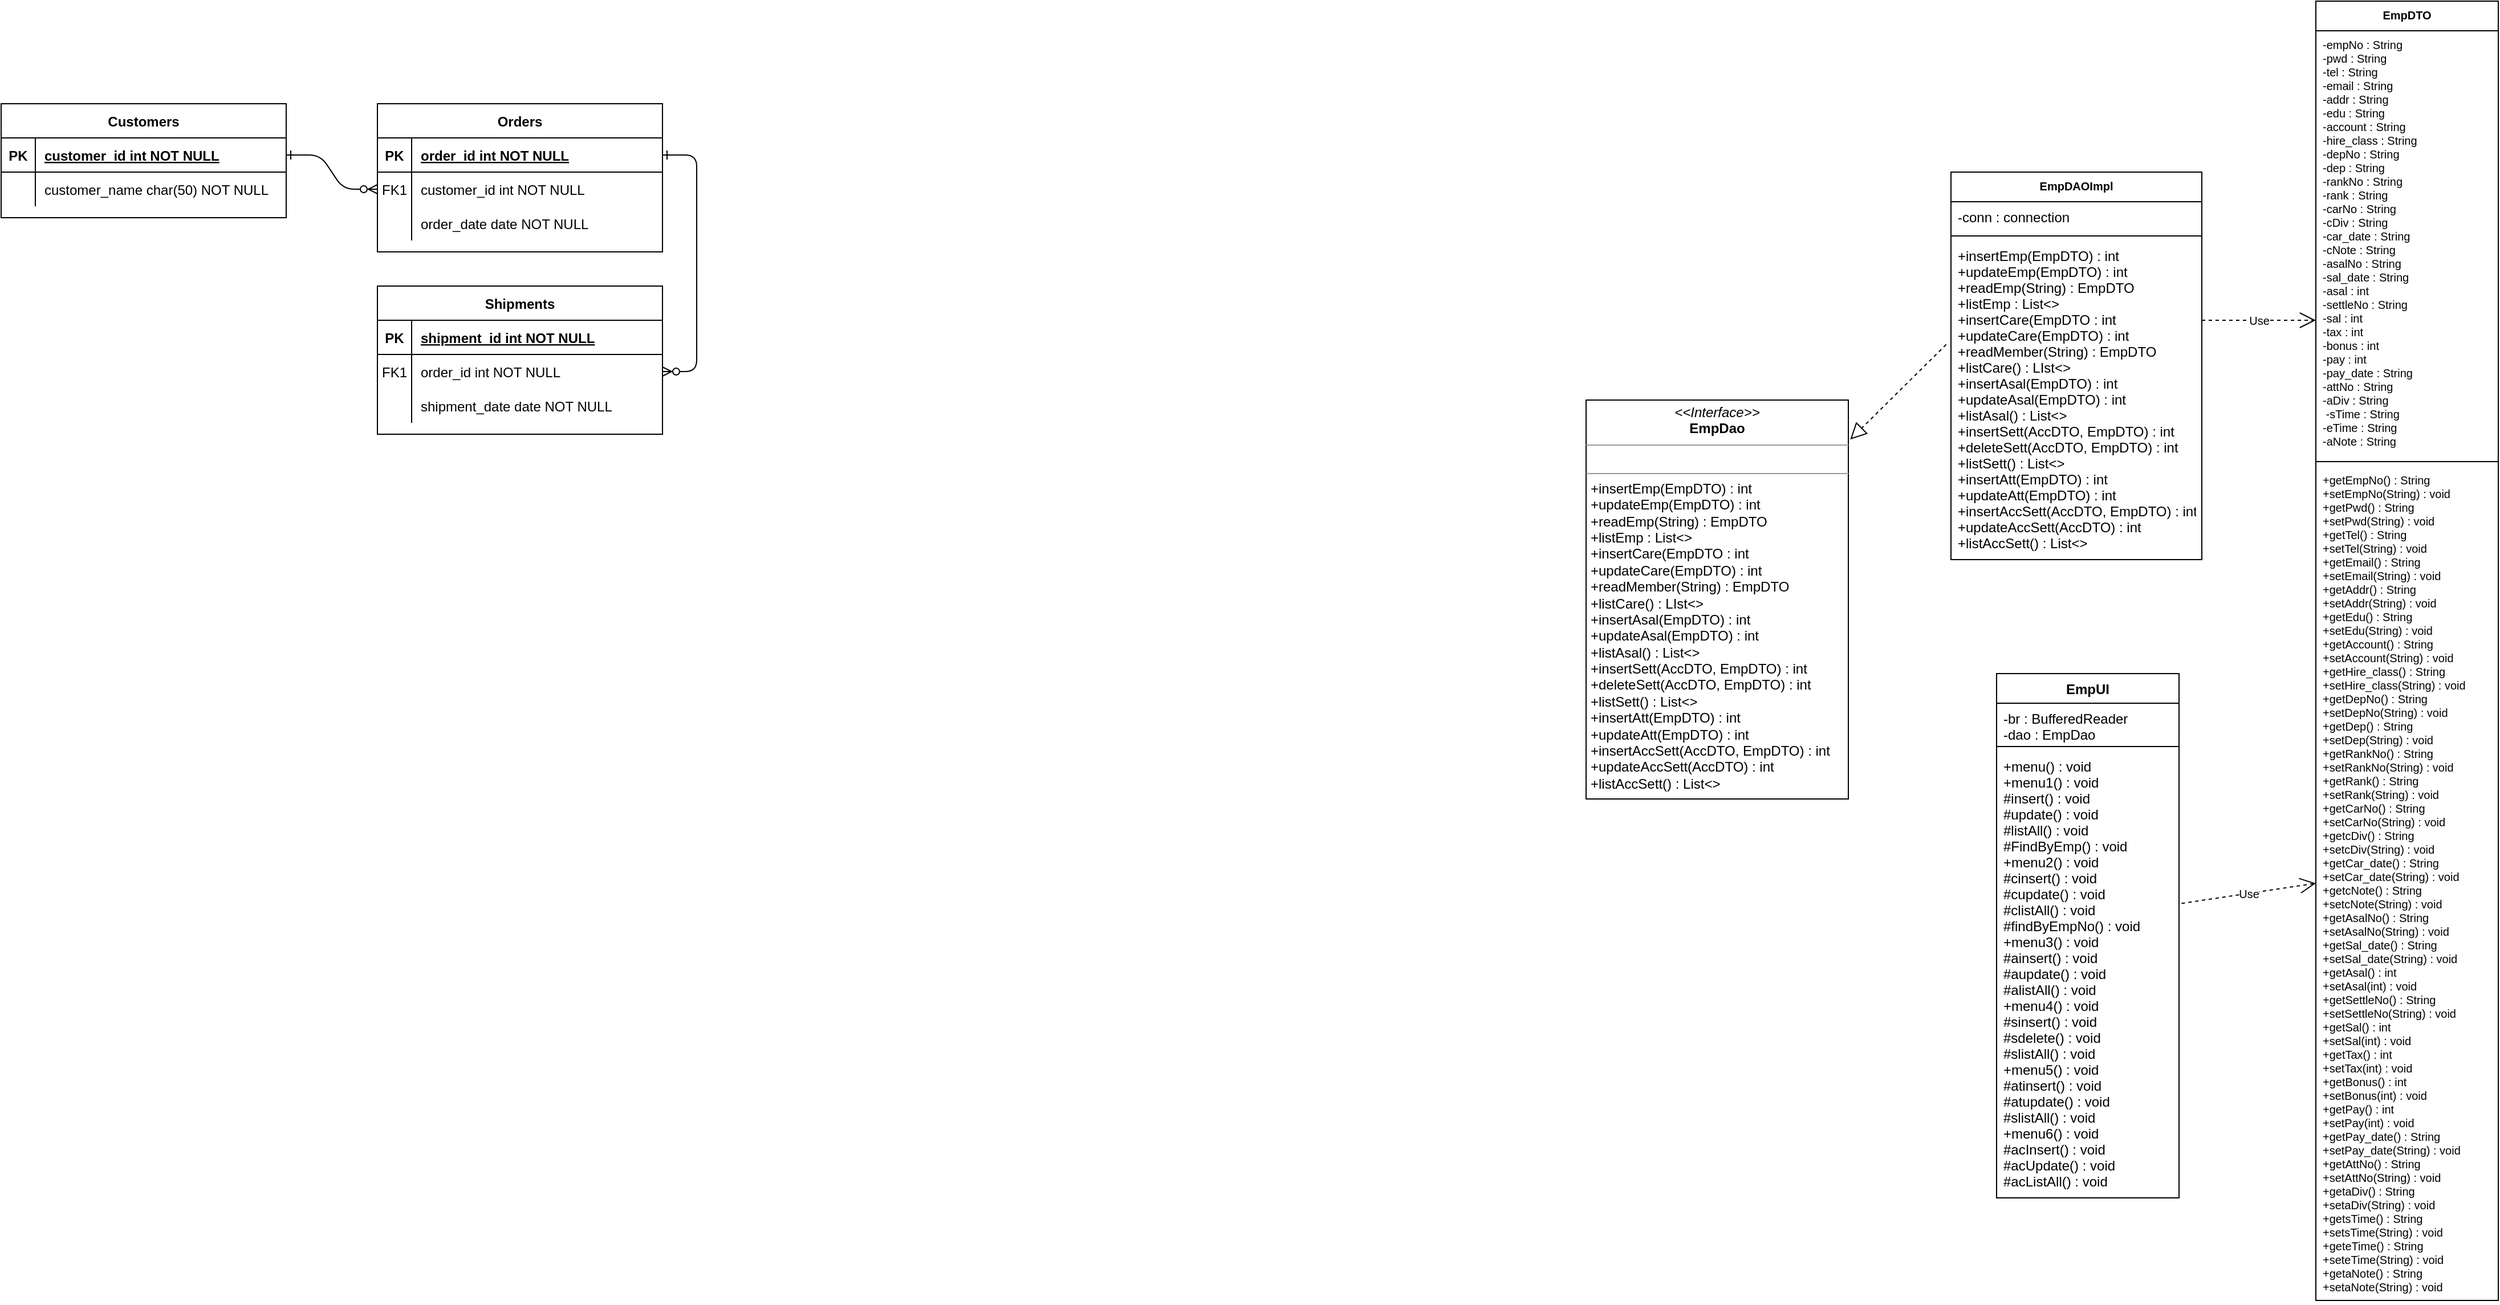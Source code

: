 <mxfile version="20.2.8" type="github">
  <diagram id="R2lEEEUBdFMjLlhIrx00" name="Page-1">
    <mxGraphModel dx="2844" dy="1508" grid="1" gridSize="10" guides="1" tooltips="1" connect="1" arrows="1" fold="1" page="1" pageScale="1" pageWidth="2336" pageHeight="1654" math="0" shadow="0" extFonts="Permanent Marker^https://fonts.googleapis.com/css?family=Permanent+Marker">
      <root>
        <mxCell id="0" />
        <mxCell id="1" parent="0" />
        <mxCell id="C-vyLk0tnHw3VtMMgP7b-1" value="" style="edgeStyle=entityRelationEdgeStyle;endArrow=ERzeroToMany;startArrow=ERone;endFill=1;startFill=0;" parent="1" source="C-vyLk0tnHw3VtMMgP7b-24" target="C-vyLk0tnHw3VtMMgP7b-6" edge="1">
          <mxGeometry width="100" height="100" relative="1" as="geometry">
            <mxPoint x="340" y="720" as="sourcePoint" />
            <mxPoint x="440" y="620" as="targetPoint" />
          </mxGeometry>
        </mxCell>
        <mxCell id="C-vyLk0tnHw3VtMMgP7b-12" value="" style="edgeStyle=entityRelationEdgeStyle;endArrow=ERzeroToMany;startArrow=ERone;endFill=1;startFill=0;" parent="1" source="C-vyLk0tnHw3VtMMgP7b-3" target="C-vyLk0tnHw3VtMMgP7b-17" edge="1">
          <mxGeometry width="100" height="100" relative="1" as="geometry">
            <mxPoint x="400" y="180" as="sourcePoint" />
            <mxPoint x="460" y="205" as="targetPoint" />
          </mxGeometry>
        </mxCell>
        <mxCell id="C-vyLk0tnHw3VtMMgP7b-2" value="Orders" style="shape=table;startSize=30;container=1;collapsible=1;childLayout=tableLayout;fixedRows=1;rowLines=0;fontStyle=1;align=center;resizeLast=1;" parent="1" vertex="1">
          <mxGeometry x="450" y="120" width="250" height="130" as="geometry" />
        </mxCell>
        <mxCell id="C-vyLk0tnHw3VtMMgP7b-3" value="" style="shape=partialRectangle;collapsible=0;dropTarget=0;pointerEvents=0;fillColor=none;points=[[0,0.5],[1,0.5]];portConstraint=eastwest;top=0;left=0;right=0;bottom=1;" parent="C-vyLk0tnHw3VtMMgP7b-2" vertex="1">
          <mxGeometry y="30" width="250" height="30" as="geometry" />
        </mxCell>
        <mxCell id="C-vyLk0tnHw3VtMMgP7b-4" value="PK" style="shape=partialRectangle;overflow=hidden;connectable=0;fillColor=none;top=0;left=0;bottom=0;right=0;fontStyle=1;" parent="C-vyLk0tnHw3VtMMgP7b-3" vertex="1">
          <mxGeometry width="30" height="30" as="geometry" />
        </mxCell>
        <mxCell id="C-vyLk0tnHw3VtMMgP7b-5" value="order_id int NOT NULL " style="shape=partialRectangle;overflow=hidden;connectable=0;fillColor=none;top=0;left=0;bottom=0;right=0;align=left;spacingLeft=6;fontStyle=5;" parent="C-vyLk0tnHw3VtMMgP7b-3" vertex="1">
          <mxGeometry x="30" width="220" height="30" as="geometry" />
        </mxCell>
        <mxCell id="C-vyLk0tnHw3VtMMgP7b-6" value="" style="shape=partialRectangle;collapsible=0;dropTarget=0;pointerEvents=0;fillColor=none;points=[[0,0.5],[1,0.5]];portConstraint=eastwest;top=0;left=0;right=0;bottom=0;" parent="C-vyLk0tnHw3VtMMgP7b-2" vertex="1">
          <mxGeometry y="60" width="250" height="30" as="geometry" />
        </mxCell>
        <mxCell id="C-vyLk0tnHw3VtMMgP7b-7" value="FK1" style="shape=partialRectangle;overflow=hidden;connectable=0;fillColor=none;top=0;left=0;bottom=0;right=0;" parent="C-vyLk0tnHw3VtMMgP7b-6" vertex="1">
          <mxGeometry width="30" height="30" as="geometry" />
        </mxCell>
        <mxCell id="C-vyLk0tnHw3VtMMgP7b-8" value="customer_id int NOT NULL" style="shape=partialRectangle;overflow=hidden;connectable=0;fillColor=none;top=0;left=0;bottom=0;right=0;align=left;spacingLeft=6;" parent="C-vyLk0tnHw3VtMMgP7b-6" vertex="1">
          <mxGeometry x="30" width="220" height="30" as="geometry" />
        </mxCell>
        <mxCell id="C-vyLk0tnHw3VtMMgP7b-9" value="" style="shape=partialRectangle;collapsible=0;dropTarget=0;pointerEvents=0;fillColor=none;points=[[0,0.5],[1,0.5]];portConstraint=eastwest;top=0;left=0;right=0;bottom=0;" parent="C-vyLk0tnHw3VtMMgP7b-2" vertex="1">
          <mxGeometry y="90" width="250" height="30" as="geometry" />
        </mxCell>
        <mxCell id="C-vyLk0tnHw3VtMMgP7b-10" value="" style="shape=partialRectangle;overflow=hidden;connectable=0;fillColor=none;top=0;left=0;bottom=0;right=0;" parent="C-vyLk0tnHw3VtMMgP7b-9" vertex="1">
          <mxGeometry width="30" height="30" as="geometry" />
        </mxCell>
        <mxCell id="C-vyLk0tnHw3VtMMgP7b-11" value="order_date date NOT NULL" style="shape=partialRectangle;overflow=hidden;connectable=0;fillColor=none;top=0;left=0;bottom=0;right=0;align=left;spacingLeft=6;" parent="C-vyLk0tnHw3VtMMgP7b-9" vertex="1">
          <mxGeometry x="30" width="220" height="30" as="geometry" />
        </mxCell>
        <mxCell id="C-vyLk0tnHw3VtMMgP7b-13" value="Shipments" style="shape=table;startSize=30;container=1;collapsible=1;childLayout=tableLayout;fixedRows=1;rowLines=0;fontStyle=1;align=center;resizeLast=1;" parent="1" vertex="1">
          <mxGeometry x="450" y="280" width="250" height="130" as="geometry" />
        </mxCell>
        <mxCell id="C-vyLk0tnHw3VtMMgP7b-14" value="" style="shape=partialRectangle;collapsible=0;dropTarget=0;pointerEvents=0;fillColor=none;points=[[0,0.5],[1,0.5]];portConstraint=eastwest;top=0;left=0;right=0;bottom=1;" parent="C-vyLk0tnHw3VtMMgP7b-13" vertex="1">
          <mxGeometry y="30" width="250" height="30" as="geometry" />
        </mxCell>
        <mxCell id="C-vyLk0tnHw3VtMMgP7b-15" value="PK" style="shape=partialRectangle;overflow=hidden;connectable=0;fillColor=none;top=0;left=0;bottom=0;right=0;fontStyle=1;" parent="C-vyLk0tnHw3VtMMgP7b-14" vertex="1">
          <mxGeometry width="30" height="30" as="geometry" />
        </mxCell>
        <mxCell id="C-vyLk0tnHw3VtMMgP7b-16" value="shipment_id int NOT NULL " style="shape=partialRectangle;overflow=hidden;connectable=0;fillColor=none;top=0;left=0;bottom=0;right=0;align=left;spacingLeft=6;fontStyle=5;" parent="C-vyLk0tnHw3VtMMgP7b-14" vertex="1">
          <mxGeometry x="30" width="220" height="30" as="geometry" />
        </mxCell>
        <mxCell id="C-vyLk0tnHw3VtMMgP7b-17" value="" style="shape=partialRectangle;collapsible=0;dropTarget=0;pointerEvents=0;fillColor=none;points=[[0,0.5],[1,0.5]];portConstraint=eastwest;top=0;left=0;right=0;bottom=0;" parent="C-vyLk0tnHw3VtMMgP7b-13" vertex="1">
          <mxGeometry y="60" width="250" height="30" as="geometry" />
        </mxCell>
        <mxCell id="C-vyLk0tnHw3VtMMgP7b-18" value="FK1" style="shape=partialRectangle;overflow=hidden;connectable=0;fillColor=none;top=0;left=0;bottom=0;right=0;" parent="C-vyLk0tnHw3VtMMgP7b-17" vertex="1">
          <mxGeometry width="30" height="30" as="geometry" />
        </mxCell>
        <mxCell id="C-vyLk0tnHw3VtMMgP7b-19" value="order_id int NOT NULL" style="shape=partialRectangle;overflow=hidden;connectable=0;fillColor=none;top=0;left=0;bottom=0;right=0;align=left;spacingLeft=6;" parent="C-vyLk0tnHw3VtMMgP7b-17" vertex="1">
          <mxGeometry x="30" width="220" height="30" as="geometry" />
        </mxCell>
        <mxCell id="C-vyLk0tnHw3VtMMgP7b-20" value="" style="shape=partialRectangle;collapsible=0;dropTarget=0;pointerEvents=0;fillColor=none;points=[[0,0.5],[1,0.5]];portConstraint=eastwest;top=0;left=0;right=0;bottom=0;" parent="C-vyLk0tnHw3VtMMgP7b-13" vertex="1">
          <mxGeometry y="90" width="250" height="30" as="geometry" />
        </mxCell>
        <mxCell id="C-vyLk0tnHw3VtMMgP7b-21" value="" style="shape=partialRectangle;overflow=hidden;connectable=0;fillColor=none;top=0;left=0;bottom=0;right=0;" parent="C-vyLk0tnHw3VtMMgP7b-20" vertex="1">
          <mxGeometry width="30" height="30" as="geometry" />
        </mxCell>
        <mxCell id="C-vyLk0tnHw3VtMMgP7b-22" value="shipment_date date NOT NULL" style="shape=partialRectangle;overflow=hidden;connectable=0;fillColor=none;top=0;left=0;bottom=0;right=0;align=left;spacingLeft=6;" parent="C-vyLk0tnHw3VtMMgP7b-20" vertex="1">
          <mxGeometry x="30" width="220" height="30" as="geometry" />
        </mxCell>
        <mxCell id="C-vyLk0tnHw3VtMMgP7b-23" value="Customers" style="shape=table;startSize=30;container=1;collapsible=1;childLayout=tableLayout;fixedRows=1;rowLines=0;fontStyle=1;align=center;resizeLast=1;" parent="1" vertex="1">
          <mxGeometry x="120" y="120" width="250" height="100" as="geometry" />
        </mxCell>
        <mxCell id="C-vyLk0tnHw3VtMMgP7b-24" value="" style="shape=partialRectangle;collapsible=0;dropTarget=0;pointerEvents=0;fillColor=none;points=[[0,0.5],[1,0.5]];portConstraint=eastwest;top=0;left=0;right=0;bottom=1;" parent="C-vyLk0tnHw3VtMMgP7b-23" vertex="1">
          <mxGeometry y="30" width="250" height="30" as="geometry" />
        </mxCell>
        <mxCell id="C-vyLk0tnHw3VtMMgP7b-25" value="PK" style="shape=partialRectangle;overflow=hidden;connectable=0;fillColor=none;top=0;left=0;bottom=0;right=0;fontStyle=1;" parent="C-vyLk0tnHw3VtMMgP7b-24" vertex="1">
          <mxGeometry width="30" height="30" as="geometry" />
        </mxCell>
        <mxCell id="C-vyLk0tnHw3VtMMgP7b-26" value="customer_id int NOT NULL " style="shape=partialRectangle;overflow=hidden;connectable=0;fillColor=none;top=0;left=0;bottom=0;right=0;align=left;spacingLeft=6;fontStyle=5;" parent="C-vyLk0tnHw3VtMMgP7b-24" vertex="1">
          <mxGeometry x="30" width="220" height="30" as="geometry" />
        </mxCell>
        <mxCell id="C-vyLk0tnHw3VtMMgP7b-27" value="" style="shape=partialRectangle;collapsible=0;dropTarget=0;pointerEvents=0;fillColor=none;points=[[0,0.5],[1,0.5]];portConstraint=eastwest;top=0;left=0;right=0;bottom=0;" parent="C-vyLk0tnHw3VtMMgP7b-23" vertex="1">
          <mxGeometry y="60" width="250" height="30" as="geometry" />
        </mxCell>
        <mxCell id="C-vyLk0tnHw3VtMMgP7b-28" value="" style="shape=partialRectangle;overflow=hidden;connectable=0;fillColor=none;top=0;left=0;bottom=0;right=0;" parent="C-vyLk0tnHw3VtMMgP7b-27" vertex="1">
          <mxGeometry width="30" height="30" as="geometry" />
        </mxCell>
        <mxCell id="C-vyLk0tnHw3VtMMgP7b-29" value="customer_name char(50) NOT NULL" style="shape=partialRectangle;overflow=hidden;connectable=0;fillColor=none;top=0;left=0;bottom=0;right=0;align=left;spacingLeft=6;" parent="C-vyLk0tnHw3VtMMgP7b-27" vertex="1">
          <mxGeometry x="30" width="220" height="30" as="geometry" />
        </mxCell>
        <mxCell id="LlD2N6Lq6FNutBNXST0i-5" value="EmpDTO" style="swimlane;fontStyle=1;align=center;verticalAlign=top;childLayout=stackLayout;horizontal=1;startSize=26;horizontalStack=0;resizeParent=1;resizeParentMax=0;resizeLast=0;collapsible=1;marginBottom=0;fontSize=10;" vertex="1" parent="1">
          <mxGeometry x="2150" y="30" width="160" height="1140" as="geometry" />
        </mxCell>
        <mxCell id="LlD2N6Lq6FNutBNXST0i-6" value="-empNo : String       &#xa;-pwd : String&#xa;-tel : String               &#xa;-email : String&#xa;-addr : String           &#xa;-edu : String&#xa;-account : String      &#xa;-hire_class : String&#xa;-depNo : String        &#xa;-dep : String&#xa;-rankNo : String       &#xa;-rank : String&#xa;-carNo : String        &#xa;-cDiv : String&#xa;-car_date : String     &#xa;-cNote : String&#xa;-asalNo : String        &#xa;-sal_date : String&#xa;-asal : int                  &#xa;-settleNo : String&#xa;-sal : int                    &#xa;-tax : int    &#xa;-bonus : int             &#xa;-pay : int&#xa;-pay_date : String   &#xa;-attNo : String&#xa;-aDiv : String           &#xa; -sTime : String&#xa;-eTime : String         &#xa;-aNote : String" style="text;strokeColor=none;fillColor=none;align=left;verticalAlign=top;spacingLeft=4;spacingRight=4;overflow=hidden;rotatable=0;points=[[0,0.5],[1,0.5]];portConstraint=eastwest;fontSize=10;" vertex="1" parent="LlD2N6Lq6FNutBNXST0i-5">
          <mxGeometry y="26" width="160" height="374" as="geometry" />
        </mxCell>
        <mxCell id="LlD2N6Lq6FNutBNXST0i-20" value="Use" style="endArrow=open;endSize=12;dashed=1;html=1;rounded=0;fontSize=10;" edge="1" parent="LlD2N6Lq6FNutBNXST0i-5">
          <mxGeometry width="160" relative="1" as="geometry">
            <mxPoint x="-100" y="280" as="sourcePoint" />
            <mxPoint y="280" as="targetPoint" />
          </mxGeometry>
        </mxCell>
        <mxCell id="LlD2N6Lq6FNutBNXST0i-7" value="" style="line;strokeWidth=1;fillColor=none;align=left;verticalAlign=middle;spacingTop=-1;spacingLeft=3;spacingRight=3;rotatable=0;labelPosition=right;points=[];portConstraint=eastwest;strokeColor=inherit;fontSize=10;" vertex="1" parent="LlD2N6Lq6FNutBNXST0i-5">
          <mxGeometry y="400" width="160" height="8" as="geometry" />
        </mxCell>
        <mxCell id="LlD2N6Lq6FNutBNXST0i-8" value="+getEmpNo() : String          &#xa;+setEmpNo(String) : void &#xa;+getPwd() : String              &#xa;+setPwd(String) : void&#xa;+getTel() : String                &#xa;+setTel(String) : void&#xa;+getEmail() : String            &#xa;+setEmail(String) : void&#xa;+getAddr() : String              &#xa;+setAddr(String) : void&#xa;+getEdu() : String                &#xa;+setEdu(String) : void&#xa;+getAccount() : String         &#xa;+setAccount(String) : void&#xa;+getHire_class() : String    &#xa;+setHire_class(String) : void&#xa;+getDepNo() : String          &#xa;+setDepNo(String) : void&#xa;+getDep() : String               &#xa;+setDep(String) : void&#xa;+getRankNo() : String        &#xa;+setRankNo(String) : void&#xa;+getRank() : String            &#xa;+setRank(String) : void&#xa;+getCarNo() : String           &#xa;+setCarNo(String) : void&#xa;+getcDiv() : String              &#xa;+setcDiv(String) : void&#xa;+getCar_date() : String      &#xa;+setCar_date(String) : void&#xa;+getcNote() : String            &#xa;+setcNote(String) : void&#xa;+getAsalNo() : String          &#xa;+setAsalNo(String) : void&#xa;+getSal_date() : String       &#xa;+setSal_date(String) : void&#xa;+getAsal() : int                    &#xa;+setAsal(int) : void&#xa;+getSettleNo() : String       &#xa;+setSettleNo(String) : void&#xa;+getSal() : int                     &#xa;+setSal(int) : void&#xa;+getTax() : int                    &#xa;+setTax(int) : void&#xa;+getBonus() : int                &#xa;+setBonus(int) : void&#xa;+getPay() : int                   &#xa;+setPay(int) : void&#xa;+getPay_date() : String     &#xa;+setPay_date(String) : void    &#xa;+getAttNo() : String           &#xa;+setAttNo(String) : void&#xa;+getaDiv() : String            &#xa;+setaDiv(String) : void&#xa;+getsTime() : String           &#xa;+setsTime(String) : void&#xa;+geteTime() : String           &#xa;+seteTime(String) : void&#xa;+getaNote() : String            &#xa;+setaNote(String) : void" style="text;strokeColor=none;fillColor=none;align=left;verticalAlign=top;spacingLeft=4;spacingRight=4;overflow=hidden;rotatable=0;points=[[0,0.5],[1,0.5]];portConstraint=eastwest;fontSize=10;" vertex="1" parent="LlD2N6Lq6FNutBNXST0i-5">
          <mxGeometry y="408" width="160" height="732" as="geometry" />
        </mxCell>
        <mxCell id="LlD2N6Lq6FNutBNXST0i-9" value="EmpDAOImpl" style="swimlane;fontStyle=1;align=center;verticalAlign=top;childLayout=stackLayout;horizontal=1;startSize=26;horizontalStack=0;resizeParent=1;resizeParentMax=0;resizeLast=0;collapsible=1;marginBottom=0;fontSize=10;" vertex="1" parent="1">
          <mxGeometry x="1830" y="180" width="220" height="340" as="geometry" />
        </mxCell>
        <mxCell id="LlD2N6Lq6FNutBNXST0i-10" value="-conn : connection" style="text;strokeColor=none;fillColor=none;align=left;verticalAlign=top;spacingLeft=4;spacingRight=4;overflow=hidden;rotatable=0;points=[[0,0.5],[1,0.5]];portConstraint=eastwest;fontSize=12;" vertex="1" parent="LlD2N6Lq6FNutBNXST0i-9">
          <mxGeometry y="26" width="220" height="26" as="geometry" />
        </mxCell>
        <mxCell id="LlD2N6Lq6FNutBNXST0i-11" value="" style="line;strokeWidth=1;fillColor=none;align=left;verticalAlign=middle;spacingTop=-1;spacingLeft=3;spacingRight=3;rotatable=0;labelPosition=right;points=[];portConstraint=eastwest;strokeColor=inherit;fontSize=10;" vertex="1" parent="LlD2N6Lq6FNutBNXST0i-9">
          <mxGeometry y="52" width="220" height="8" as="geometry" />
        </mxCell>
        <mxCell id="LlD2N6Lq6FNutBNXST0i-12" value="+insertEmp(EmpDTO) : int&#xa;+updateEmp(EmpDTO) : int&#xa;+readEmp(String) : EmpDTO&#xa;+listEmp : List&lt;&gt;&#xa;+insertCare(EmpDTO : int&#xa;+updateCare(EmpDTO) : int&#xa;+readMember(String) : EmpDTO&#xa;+listCare() : LIst&lt;&gt;&#xa;+insertAsal(EmpDTO) : int&#xa;+updateAsal(EmpDTO) : int&#xa;+listAsal() : List&lt;&gt;&#xa;+insertSett(AccDTO, EmpDTO) : int&#xa;+deleteSett(AccDTO, EmpDTO) : int&#xa;+listSett() : List&lt;&gt;&#xa;+insertAtt(EmpDTO) : int&#xa;+updateAtt(EmpDTO) : int&#xa;+insertAccSett(AccDTO, EmpDTO) : int&#xa;+updateAccSett(AccDTO) : int&#xa;+listAccSett() : List&lt;&gt;" style="text;strokeColor=none;fillColor=none;align=left;verticalAlign=top;spacingLeft=4;spacingRight=4;overflow=hidden;rotatable=0;points=[[0,0.5],[1,0.5]];portConstraint=eastwest;fontSize=12;" vertex="1" parent="LlD2N6Lq6FNutBNXST0i-9">
          <mxGeometry y="60" width="220" height="280" as="geometry" />
        </mxCell>
        <mxCell id="LlD2N6Lq6FNutBNXST0i-13" value="EmpUI" style="swimlane;fontStyle=1;align=center;verticalAlign=top;childLayout=stackLayout;horizontal=1;startSize=26;horizontalStack=0;resizeParent=1;resizeParentMax=0;resizeLast=0;collapsible=1;marginBottom=0;fontSize=12;" vertex="1" parent="1">
          <mxGeometry x="1870" y="620" width="160" height="460" as="geometry" />
        </mxCell>
        <mxCell id="LlD2N6Lq6FNutBNXST0i-14" value="-br : BufferedReader &#xa;-dao : EmpDao" style="text;strokeColor=none;fillColor=none;align=left;verticalAlign=top;spacingLeft=4;spacingRight=4;overflow=hidden;rotatable=0;points=[[0,0.5],[1,0.5]];portConstraint=eastwest;fontSize=12;" vertex="1" parent="LlD2N6Lq6FNutBNXST0i-13">
          <mxGeometry y="26" width="160" height="34" as="geometry" />
        </mxCell>
        <mxCell id="LlD2N6Lq6FNutBNXST0i-15" value="" style="line;strokeWidth=1;fillColor=none;align=left;verticalAlign=middle;spacingTop=-1;spacingLeft=3;spacingRight=3;rotatable=0;labelPosition=right;points=[];portConstraint=eastwest;strokeColor=inherit;fontSize=12;" vertex="1" parent="LlD2N6Lq6FNutBNXST0i-13">
          <mxGeometry y="60" width="160" height="8" as="geometry" />
        </mxCell>
        <mxCell id="LlD2N6Lq6FNutBNXST0i-16" value="+menu() : void&#xa;+menu1() : void&#xa;#insert() : void&#xa;#update() : void&#xa;#listAll() : void&#xa;#FindByEmp() : void&#xa;+menu2() : void&#xa;#cinsert() : void&#xa;#cupdate() : void&#xa;#clistAll() : void&#xa;#findByEmpNo() : void&#xa;+menu3() : void&#xa;#ainsert() : void&#xa;#aupdate() : void&#xa;#alistAll() : void&#xa;+menu4() : void&#xa;#sinsert() : void&#xa;#sdelete() : void&#xa;#slistAll() : void&#xa;+menu5() : void&#xa;#atinsert() : void&#xa;#atupdate() : void&#xa;#slistAll() : void&#xa;+menu6() : void&#xa;#acInsert() : void&#xa;#acUpdate() : void&#xa;#acListAll() : void" style="text;strokeColor=none;fillColor=none;align=left;verticalAlign=top;spacingLeft=4;spacingRight=4;overflow=hidden;rotatable=0;points=[[0,0.5],[1,0.5]];portConstraint=eastwest;fontSize=12;" vertex="1" parent="LlD2N6Lq6FNutBNXST0i-13">
          <mxGeometry y="68" width="160" height="392" as="geometry" />
        </mxCell>
        <mxCell id="LlD2N6Lq6FNutBNXST0i-18" value="&lt;p style=&quot;margin:0px;margin-top:4px;text-align:center;&quot;&gt;&lt;i&gt;&amp;lt;&amp;lt;Interface&amp;gt;&amp;gt;&lt;/i&gt;&lt;br&gt;&lt;b&gt;EmpDao&lt;/b&gt;&lt;/p&gt;&lt;hr size=&quot;1&quot;&gt;&lt;p style=&quot;margin: 0px 0px 0px 4px; font-size: 10px;&quot;&gt;&lt;br&gt;&lt;/p&gt;&lt;hr size=&quot;1&quot;&gt;&lt;p style=&quot;margin:0px;margin-left:4px;&quot;&gt;+insertEmp(EmpDTO) : int&lt;br style=&quot;padding: 0px; margin: 0px;&quot;&gt;+updateEmp(EmpDTO) : int&lt;br style=&quot;padding: 0px; margin: 0px;&quot;&gt;+readEmp(String) : EmpDTO&lt;br style=&quot;padding: 0px; margin: 0px;&quot;&gt;+listEmp : List&amp;lt;&amp;gt;&lt;br style=&quot;padding: 0px; margin: 0px;&quot;&gt;+insertCare(EmpDTO : int&lt;br style=&quot;padding: 0px; margin: 0px;&quot;&gt;+updateCare(EmpDTO) : int&lt;br style=&quot;padding: 0px; margin: 0px;&quot;&gt;+readMember(String) : EmpDTO&lt;br style=&quot;padding: 0px; margin: 0px;&quot;&gt;+listCare() : LIst&amp;lt;&amp;gt;&lt;br style=&quot;padding: 0px; margin: 0px;&quot;&gt;+insertAsal(EmpDTO) : int&lt;br style=&quot;padding: 0px; margin: 0px;&quot;&gt;+updateAsal(EmpDTO) : int&lt;br style=&quot;padding: 0px; margin: 0px;&quot;&gt;+listAsal() : List&amp;lt;&amp;gt;&lt;br style=&quot;padding: 0px; margin: 0px;&quot;&gt;+insertSett(AccDTO, EmpDTO) : int&lt;br style=&quot;padding: 0px; margin: 0px;&quot;&gt;+deleteSett(AccDTO, EmpDTO) : int&lt;br style=&quot;padding: 0px; margin: 0px;&quot;&gt;+listSett() : List&amp;lt;&amp;gt;&lt;br style=&quot;padding: 0px; margin: 0px;&quot;&gt;+insertAtt(EmpDTO) : int&lt;br style=&quot;padding: 0px; margin: 0px;&quot;&gt;+updateAtt(EmpDTO) : int&lt;br style=&quot;padding: 0px; margin: 0px;&quot;&gt;+insertAccSett(AccDTO, EmpDTO) : int&lt;br style=&quot;padding: 0px; margin: 0px;&quot;&gt;+updateAccSett(AccDTO) : int&lt;br style=&quot;padding: 0px; margin: 0px;&quot;&gt;+listAccSett() : List&amp;lt;&amp;gt;&lt;/p&gt;&lt;div style=&quot;padding: 0px; margin: 0px;&quot;&gt;&lt;br style=&quot;padding: 0px; margin: 0px;&quot;&gt;&lt;/div&gt;" style="verticalAlign=top;align=left;overflow=fill;fontSize=12;fontFamily=Helvetica;html=1;" vertex="1" parent="1">
          <mxGeometry x="1510" y="380" width="230" height="350" as="geometry" />
        </mxCell>
        <mxCell id="LlD2N6Lq6FNutBNXST0i-19" value="" style="endArrow=block;dashed=1;endFill=0;endSize=12;html=1;rounded=0;fontSize=10;entryX=1.007;entryY=0.099;entryDx=0;entryDy=0;entryPerimeter=0;exitX=-0.019;exitY=0.326;exitDx=0;exitDy=0;exitPerimeter=0;" edge="1" parent="1" source="LlD2N6Lq6FNutBNXST0i-12" target="LlD2N6Lq6FNutBNXST0i-18">
          <mxGeometry width="160" relative="1" as="geometry">
            <mxPoint x="1830" y="272" as="sourcePoint" />
            <mxPoint x="1750" y="400" as="targetPoint" />
          </mxGeometry>
        </mxCell>
        <mxCell id="LlD2N6Lq6FNutBNXST0i-21" value="Use" style="endArrow=open;endSize=12;dashed=1;html=1;rounded=0;fontSize=10;exitX=1.014;exitY=0.341;exitDx=0;exitDy=0;exitPerimeter=0;entryX=0;entryY=0.5;entryDx=0;entryDy=0;" edge="1" parent="1" source="LlD2N6Lq6FNutBNXST0i-16" target="LlD2N6Lq6FNutBNXST0i-8">
          <mxGeometry width="160" relative="1" as="geometry">
            <mxPoint x="1990" y="770" as="sourcePoint" />
            <mxPoint x="2150" y="770" as="targetPoint" />
          </mxGeometry>
        </mxCell>
      </root>
    </mxGraphModel>
  </diagram>
</mxfile>
